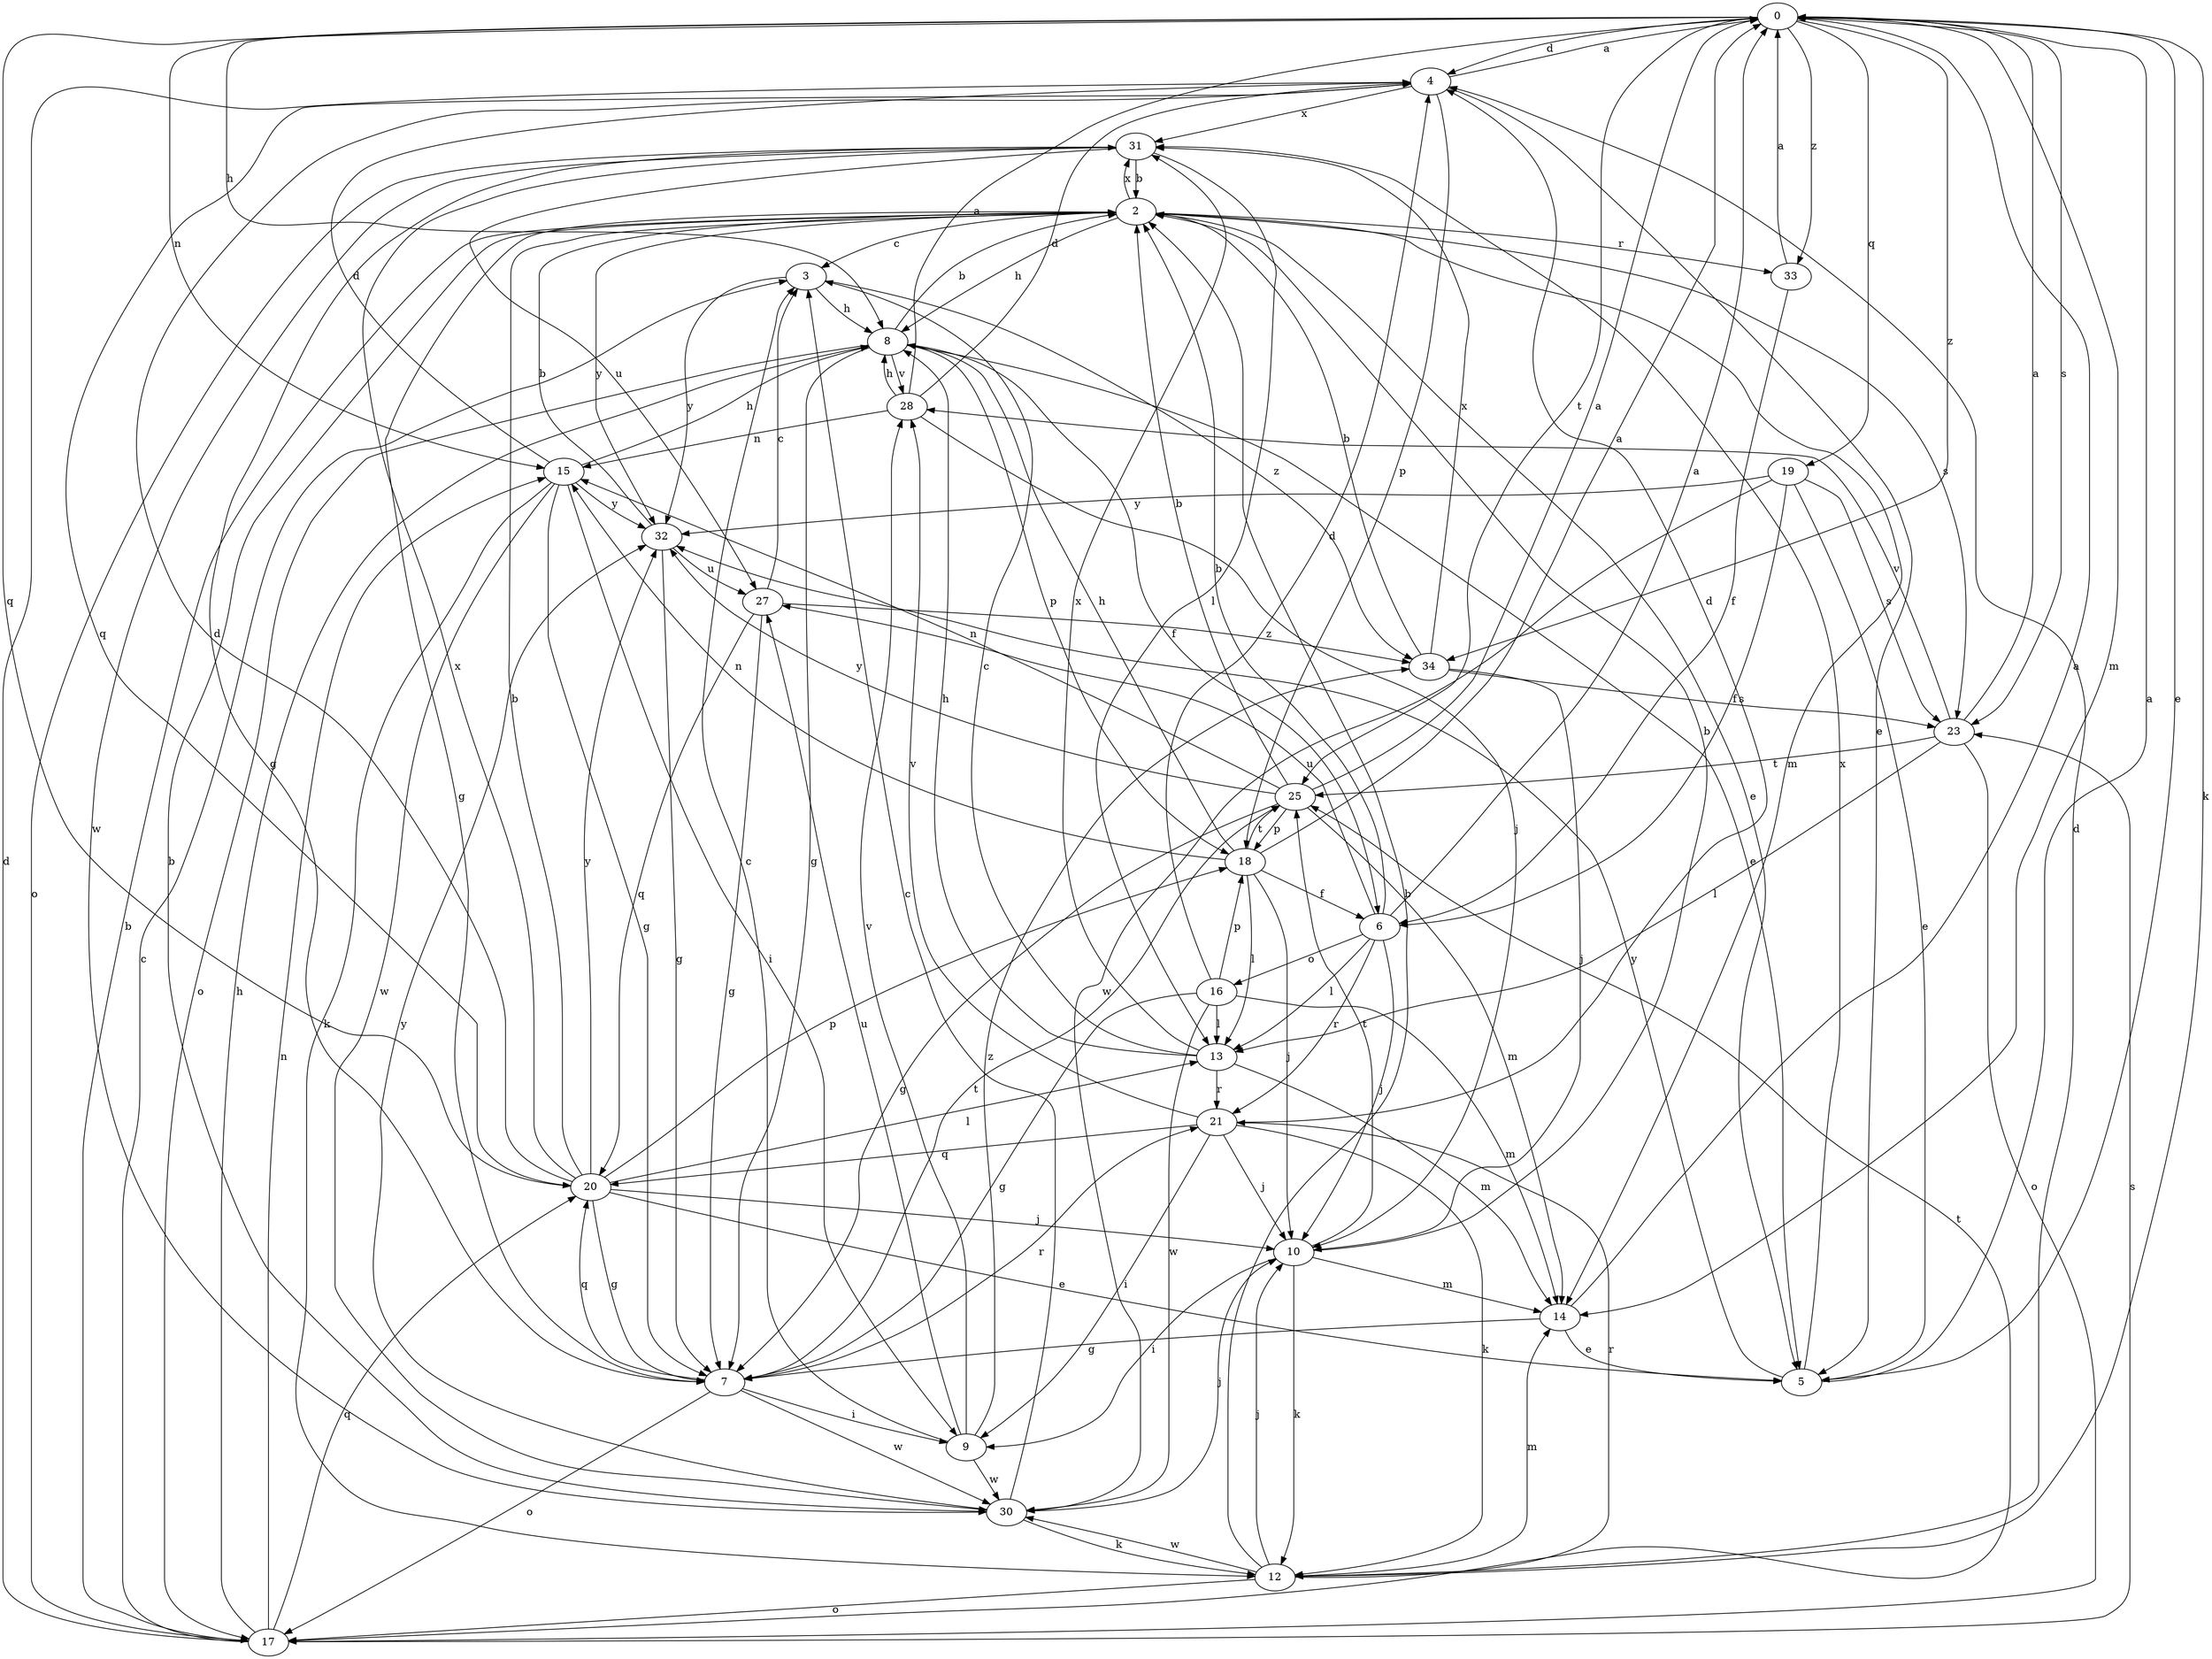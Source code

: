 strict digraph  {
0;
2;
3;
4;
5;
6;
7;
8;
9;
10;
12;
13;
14;
15;
16;
17;
18;
19;
20;
21;
23;
25;
27;
28;
30;
31;
32;
33;
34;
0 -> 4  [label=d];
0 -> 5  [label=e];
0 -> 8  [label=h];
0 -> 12  [label=k];
0 -> 14  [label=m];
0 -> 15  [label=n];
0 -> 19  [label=q];
0 -> 20  [label=q];
0 -> 23  [label=s];
0 -> 25  [label=t];
0 -> 33  [label=z];
0 -> 34  [label=z];
2 -> 3  [label=c];
2 -> 5  [label=e];
2 -> 7  [label=g];
2 -> 8  [label=h];
2 -> 14  [label=m];
2 -> 23  [label=s];
2 -> 31  [label=x];
2 -> 32  [label=y];
2 -> 33  [label=r];
3 -> 8  [label=h];
3 -> 32  [label=y];
3 -> 34  [label=z];
4 -> 0  [label=a];
4 -> 5  [label=e];
4 -> 18  [label=p];
4 -> 20  [label=q];
4 -> 31  [label=x];
5 -> 0  [label=a];
5 -> 31  [label=x];
5 -> 32  [label=y];
6 -> 0  [label=a];
6 -> 2  [label=b];
6 -> 10  [label=j];
6 -> 13  [label=l];
6 -> 16  [label=o];
6 -> 21  [label=r];
6 -> 27  [label=u];
7 -> 9  [label=i];
7 -> 17  [label=o];
7 -> 20  [label=q];
7 -> 21  [label=r];
7 -> 25  [label=t];
7 -> 30  [label=w];
8 -> 2  [label=b];
8 -> 5  [label=e];
8 -> 6  [label=f];
8 -> 7  [label=g];
8 -> 17  [label=o];
8 -> 18  [label=p];
8 -> 28  [label=v];
9 -> 3  [label=c];
9 -> 27  [label=u];
9 -> 28  [label=v];
9 -> 30  [label=w];
9 -> 34  [label=z];
10 -> 2  [label=b];
10 -> 9  [label=i];
10 -> 12  [label=k];
10 -> 14  [label=m];
10 -> 25  [label=t];
12 -> 2  [label=b];
12 -> 4  [label=d];
12 -> 10  [label=j];
12 -> 14  [label=m];
12 -> 17  [label=o];
12 -> 21  [label=r];
12 -> 30  [label=w];
13 -> 3  [label=c];
13 -> 8  [label=h];
13 -> 14  [label=m];
13 -> 21  [label=r];
13 -> 31  [label=x];
14 -> 0  [label=a];
14 -> 5  [label=e];
14 -> 7  [label=g];
15 -> 4  [label=d];
15 -> 7  [label=g];
15 -> 8  [label=h];
15 -> 9  [label=i];
15 -> 12  [label=k];
15 -> 30  [label=w];
15 -> 32  [label=y];
16 -> 4  [label=d];
16 -> 7  [label=g];
16 -> 13  [label=l];
16 -> 14  [label=m];
16 -> 18  [label=p];
16 -> 30  [label=w];
17 -> 2  [label=b];
17 -> 3  [label=c];
17 -> 4  [label=d];
17 -> 8  [label=h];
17 -> 15  [label=n];
17 -> 20  [label=q];
17 -> 23  [label=s];
17 -> 25  [label=t];
18 -> 0  [label=a];
18 -> 6  [label=f];
18 -> 8  [label=h];
18 -> 10  [label=j];
18 -> 13  [label=l];
18 -> 15  [label=n];
18 -> 25  [label=t];
19 -> 5  [label=e];
19 -> 6  [label=f];
19 -> 23  [label=s];
19 -> 30  [label=w];
19 -> 32  [label=y];
20 -> 2  [label=b];
20 -> 4  [label=d];
20 -> 5  [label=e];
20 -> 7  [label=g];
20 -> 10  [label=j];
20 -> 13  [label=l];
20 -> 18  [label=p];
20 -> 31  [label=x];
20 -> 32  [label=y];
21 -> 4  [label=d];
21 -> 9  [label=i];
21 -> 10  [label=j];
21 -> 12  [label=k];
21 -> 20  [label=q];
21 -> 28  [label=v];
23 -> 0  [label=a];
23 -> 13  [label=l];
23 -> 17  [label=o];
23 -> 25  [label=t];
23 -> 28  [label=v];
25 -> 0  [label=a];
25 -> 2  [label=b];
25 -> 7  [label=g];
25 -> 14  [label=m];
25 -> 15  [label=n];
25 -> 18  [label=p];
25 -> 32  [label=y];
27 -> 3  [label=c];
27 -> 7  [label=g];
27 -> 20  [label=q];
27 -> 34  [label=z];
28 -> 0  [label=a];
28 -> 4  [label=d];
28 -> 8  [label=h];
28 -> 10  [label=j];
28 -> 15  [label=n];
30 -> 2  [label=b];
30 -> 3  [label=c];
30 -> 10  [label=j];
30 -> 12  [label=k];
30 -> 32  [label=y];
31 -> 2  [label=b];
31 -> 7  [label=g];
31 -> 13  [label=l];
31 -> 17  [label=o];
31 -> 27  [label=u];
31 -> 30  [label=w];
32 -> 2  [label=b];
32 -> 7  [label=g];
32 -> 27  [label=u];
33 -> 0  [label=a];
33 -> 6  [label=f];
34 -> 2  [label=b];
34 -> 10  [label=j];
34 -> 23  [label=s];
34 -> 31  [label=x];
}
